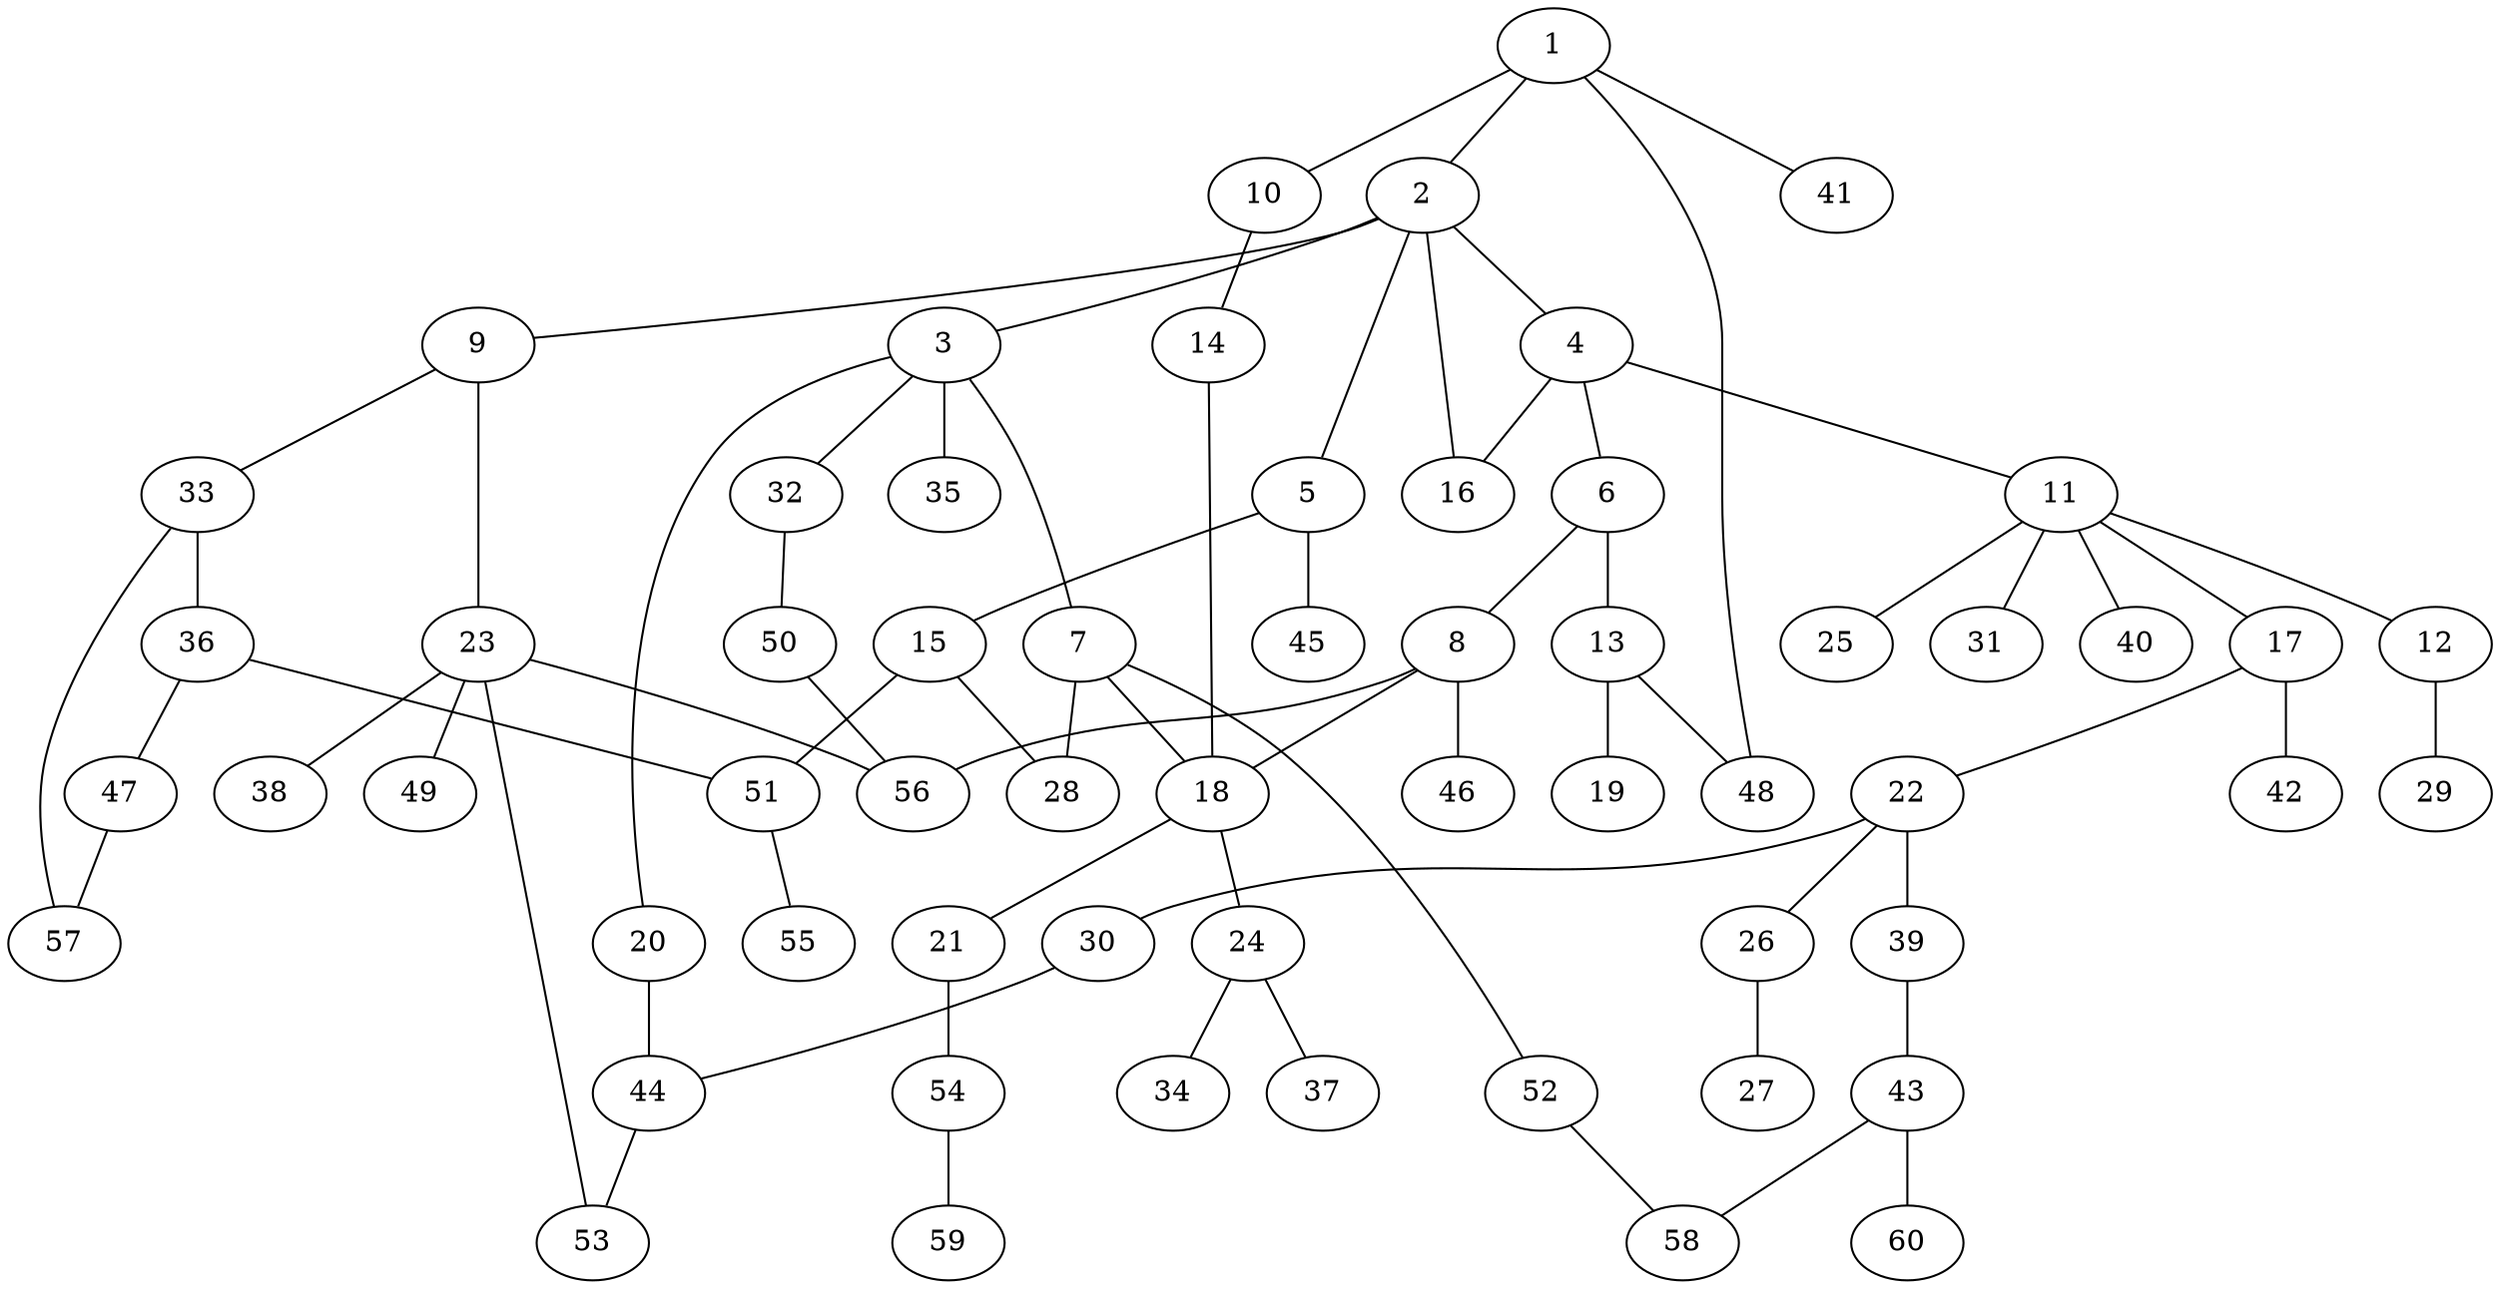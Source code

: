 graph graphname {1--2
1--10
1--41
1--48
2--3
2--4
2--5
2--9
2--16
3--7
3--20
3--32
3--35
4--6
4--11
4--16
5--15
5--45
6--8
6--13
7--18
7--28
7--52
8--18
8--46
8--56
9--23
9--33
10--14
11--12
11--17
11--25
11--31
11--40
12--29
13--19
13--48
14--18
15--28
15--51
17--22
17--42
18--21
18--24
20--44
21--54
22--26
22--30
22--39
23--38
23--49
23--53
23--56
24--34
24--37
26--27
30--44
32--50
33--36
33--57
36--47
36--51
39--43
43--58
43--60
44--53
47--57
50--56
51--55
52--58
54--59
}